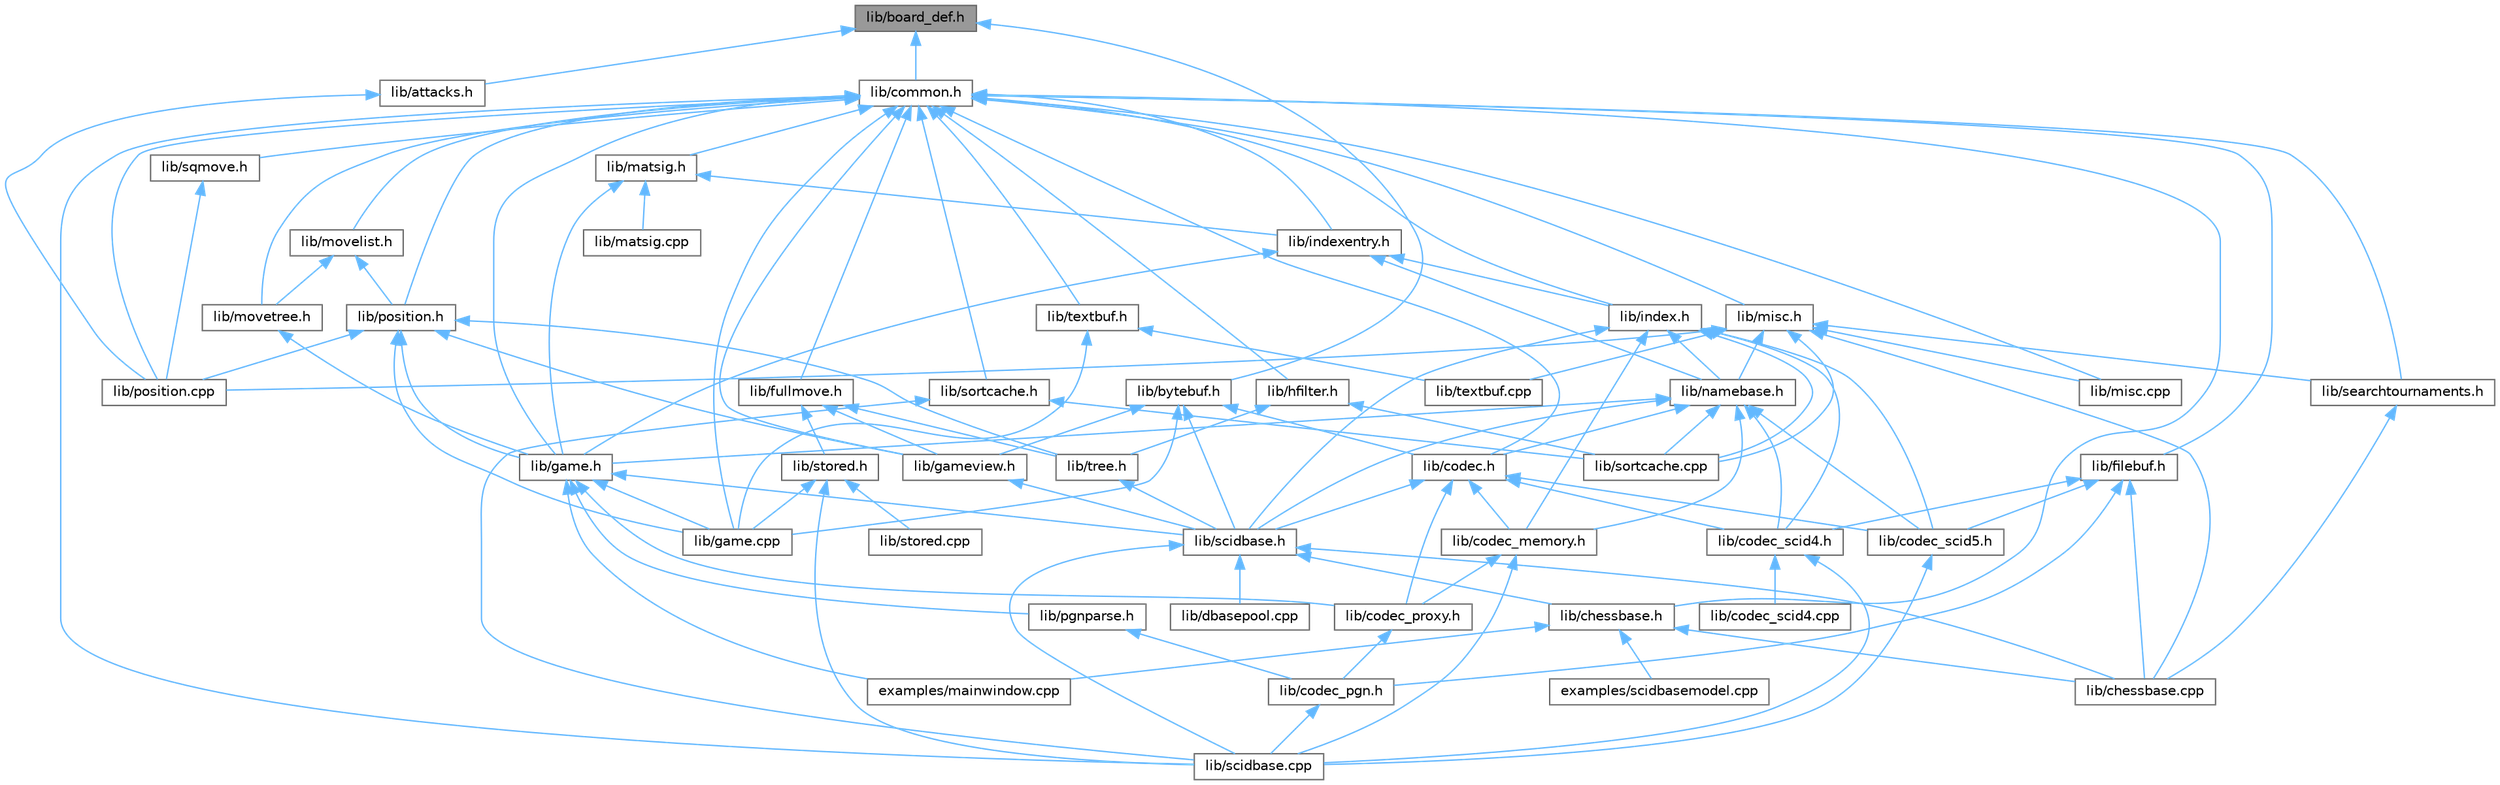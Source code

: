 digraph "lib/board_def.h"
{
 // LATEX_PDF_SIZE
  bgcolor="transparent";
  edge [fontname=Helvetica,fontsize=10,labelfontname=Helvetica,labelfontsize=10];
  node [fontname=Helvetica,fontsize=10,shape=box,height=0.2,width=0.4];
  Node1 [id="Node000001",label="lib/board_def.h",height=0.2,width=0.4,color="gray40", fillcolor="grey60", style="filled", fontcolor="black",tooltip=" "];
  Node1 -> Node2 [id="edge1_Node000001_Node000002",dir="back",color="steelblue1",style="solid",tooltip=" "];
  Node2 [id="Node000002",label="lib/attacks.h",height=0.2,width=0.4,color="grey40", fillcolor="white", style="filled",URL="$attacks_8h.html",tooltip=" "];
  Node2 -> Node3 [id="edge2_Node000002_Node000003",dir="back",color="steelblue1",style="solid",tooltip=" "];
  Node3 [id="Node000003",label="lib/position.cpp",height=0.2,width=0.4,color="grey40", fillcolor="white", style="filled",URL="$position_8cpp.html",tooltip=" "];
  Node1 -> Node4 [id="edge3_Node000001_Node000004",dir="back",color="steelblue1",style="solid",tooltip=" "];
  Node4 [id="Node000004",label="lib/bytebuf.h",height=0.2,width=0.4,color="grey40", fillcolor="white", style="filled",URL="$bytebuf_8h.html",tooltip=" "];
  Node4 -> Node5 [id="edge4_Node000004_Node000005",dir="back",color="steelblue1",style="solid",tooltip=" "];
  Node5 [id="Node000005",label="lib/codec.h",height=0.2,width=0.4,color="grey40", fillcolor="white", style="filled",URL="$codec_8h.html",tooltip=" "];
  Node5 -> Node6 [id="edge5_Node000005_Node000006",dir="back",color="steelblue1",style="solid",tooltip=" "];
  Node6 [id="Node000006",label="lib/codec_memory.h",height=0.2,width=0.4,color="grey40", fillcolor="white", style="filled",URL="$codec__memory_8h.html",tooltip=" "];
  Node6 -> Node7 [id="edge6_Node000006_Node000007",dir="back",color="steelblue1",style="solid",tooltip=" "];
  Node7 [id="Node000007",label="lib/codec_proxy.h",height=0.2,width=0.4,color="grey40", fillcolor="white", style="filled",URL="$codec__proxy_8h.html",tooltip=" "];
  Node7 -> Node8 [id="edge7_Node000007_Node000008",dir="back",color="steelblue1",style="solid",tooltip=" "];
  Node8 [id="Node000008",label="lib/codec_pgn.h",height=0.2,width=0.4,color="grey40", fillcolor="white", style="filled",URL="$codec__pgn_8h.html",tooltip=" "];
  Node8 -> Node9 [id="edge8_Node000008_Node000009",dir="back",color="steelblue1",style="solid",tooltip=" "];
  Node9 [id="Node000009",label="lib/scidbase.cpp",height=0.2,width=0.4,color="grey40", fillcolor="white", style="filled",URL="$scidbase_8cpp.html",tooltip=" "];
  Node6 -> Node9 [id="edge9_Node000006_Node000009",dir="back",color="steelblue1",style="solid",tooltip=" "];
  Node5 -> Node7 [id="edge10_Node000005_Node000007",dir="back",color="steelblue1",style="solid",tooltip=" "];
  Node5 -> Node10 [id="edge11_Node000005_Node000010",dir="back",color="steelblue1",style="solid",tooltip=" "];
  Node10 [id="Node000010",label="lib/codec_scid4.h",height=0.2,width=0.4,color="grey40", fillcolor="white", style="filled",URL="$codec__scid4_8h.html",tooltip=" "];
  Node10 -> Node11 [id="edge12_Node000010_Node000011",dir="back",color="steelblue1",style="solid",tooltip=" "];
  Node11 [id="Node000011",label="lib/codec_scid4.cpp",height=0.2,width=0.4,color="grey40", fillcolor="white", style="filled",URL="$codec__scid4_8cpp.html",tooltip=" "];
  Node10 -> Node9 [id="edge13_Node000010_Node000009",dir="back",color="steelblue1",style="solid",tooltip=" "];
  Node5 -> Node12 [id="edge14_Node000005_Node000012",dir="back",color="steelblue1",style="solid",tooltip=" "];
  Node12 [id="Node000012",label="lib/codec_scid5.h",height=0.2,width=0.4,color="grey40", fillcolor="white", style="filled",URL="$codec__scid5_8h.html",tooltip=" "];
  Node12 -> Node9 [id="edge15_Node000012_Node000009",dir="back",color="steelblue1",style="solid",tooltip=" "];
  Node5 -> Node13 [id="edge16_Node000005_Node000013",dir="back",color="steelblue1",style="solid",tooltip=" "];
  Node13 [id="Node000013",label="lib/scidbase.h",height=0.2,width=0.4,color="grey40", fillcolor="white", style="filled",URL="$scidbase_8h.html",tooltip=" "];
  Node13 -> Node14 [id="edge17_Node000013_Node000014",dir="back",color="steelblue1",style="solid",tooltip=" "];
  Node14 [id="Node000014",label="lib/chessbase.cpp",height=0.2,width=0.4,color="grey40", fillcolor="white", style="filled",URL="$chessbase_8cpp.html",tooltip=" "];
  Node13 -> Node15 [id="edge18_Node000013_Node000015",dir="back",color="steelblue1",style="solid",tooltip=" "];
  Node15 [id="Node000015",label="lib/chessbase.h",height=0.2,width=0.4,color="grey40", fillcolor="white", style="filled",URL="$chessbase_8h.html",tooltip=" "];
  Node15 -> Node16 [id="edge19_Node000015_Node000016",dir="back",color="steelblue1",style="solid",tooltip=" "];
  Node16 [id="Node000016",label="examples/mainwindow.cpp",height=0.2,width=0.4,color="grey40", fillcolor="white", style="filled",URL="$mainwindow_8cpp.html",tooltip=" "];
  Node15 -> Node17 [id="edge20_Node000015_Node000017",dir="back",color="steelblue1",style="solid",tooltip=" "];
  Node17 [id="Node000017",label="examples/scidbasemodel.cpp",height=0.2,width=0.4,color="grey40", fillcolor="white", style="filled",URL="$scidbasemodel_8cpp.html",tooltip=" "];
  Node15 -> Node14 [id="edge21_Node000015_Node000014",dir="back",color="steelblue1",style="solid",tooltip=" "];
  Node13 -> Node18 [id="edge22_Node000013_Node000018",dir="back",color="steelblue1",style="solid",tooltip=" "];
  Node18 [id="Node000018",label="lib/dbasepool.cpp",height=0.2,width=0.4,color="grey40", fillcolor="white", style="filled",URL="$dbasepool_8cpp.html",tooltip=" "];
  Node13 -> Node9 [id="edge23_Node000013_Node000009",dir="back",color="steelblue1",style="solid",tooltip=" "];
  Node4 -> Node19 [id="edge24_Node000004_Node000019",dir="back",color="steelblue1",style="solid",tooltip=" "];
  Node19 [id="Node000019",label="lib/game.cpp",height=0.2,width=0.4,color="grey40", fillcolor="white", style="filled",URL="$game_8cpp.html",tooltip=" "];
  Node4 -> Node20 [id="edge25_Node000004_Node000020",dir="back",color="steelblue1",style="solid",tooltip=" "];
  Node20 [id="Node000020",label="lib/gameview.h",height=0.2,width=0.4,color="grey40", fillcolor="white", style="filled",URL="$gameview_8h.html",tooltip=" "];
  Node20 -> Node13 [id="edge26_Node000020_Node000013",dir="back",color="steelblue1",style="solid",tooltip=" "];
  Node4 -> Node13 [id="edge27_Node000004_Node000013",dir="back",color="steelblue1",style="solid",tooltip=" "];
  Node1 -> Node21 [id="edge28_Node000001_Node000021",dir="back",color="steelblue1",style="solid",tooltip=" "];
  Node21 [id="Node000021",label="lib/common.h",height=0.2,width=0.4,color="grey40", fillcolor="white", style="filled",URL="$common_8h.html",tooltip=" "];
  Node21 -> Node15 [id="edge29_Node000021_Node000015",dir="back",color="steelblue1",style="solid",tooltip=" "];
  Node21 -> Node5 [id="edge30_Node000021_Node000005",dir="back",color="steelblue1",style="solid",tooltip=" "];
  Node21 -> Node22 [id="edge31_Node000021_Node000022",dir="back",color="steelblue1",style="solid",tooltip=" "];
  Node22 [id="Node000022",label="lib/filebuf.h",height=0.2,width=0.4,color="grey40", fillcolor="white", style="filled",URL="$filebuf_8h.html",tooltip=" "];
  Node22 -> Node14 [id="edge32_Node000022_Node000014",dir="back",color="steelblue1",style="solid",tooltip=" "];
  Node22 -> Node8 [id="edge33_Node000022_Node000008",dir="back",color="steelblue1",style="solid",tooltip=" "];
  Node22 -> Node10 [id="edge34_Node000022_Node000010",dir="back",color="steelblue1",style="solid",tooltip=" "];
  Node22 -> Node12 [id="edge35_Node000022_Node000012",dir="back",color="steelblue1",style="solid",tooltip=" "];
  Node21 -> Node23 [id="edge36_Node000021_Node000023",dir="back",color="steelblue1",style="solid",tooltip=" "];
  Node23 [id="Node000023",label="lib/fullmove.h",height=0.2,width=0.4,color="grey40", fillcolor="white", style="filled",URL="$fullmove_8h.html",tooltip=" "];
  Node23 -> Node20 [id="edge37_Node000023_Node000020",dir="back",color="steelblue1",style="solid",tooltip=" "];
  Node23 -> Node24 [id="edge38_Node000023_Node000024",dir="back",color="steelblue1",style="solid",tooltip=" "];
  Node24 [id="Node000024",label="lib/stored.h",height=0.2,width=0.4,color="grey40", fillcolor="white", style="filled",URL="$stored_8h.html",tooltip=" "];
  Node24 -> Node19 [id="edge39_Node000024_Node000019",dir="back",color="steelblue1",style="solid",tooltip=" "];
  Node24 -> Node9 [id="edge40_Node000024_Node000009",dir="back",color="steelblue1",style="solid",tooltip=" "];
  Node24 -> Node25 [id="edge41_Node000024_Node000025",dir="back",color="steelblue1",style="solid",tooltip=" "];
  Node25 [id="Node000025",label="lib/stored.cpp",height=0.2,width=0.4,color="grey40", fillcolor="white", style="filled",URL="$stored_8cpp.html",tooltip=" "];
  Node23 -> Node26 [id="edge42_Node000023_Node000026",dir="back",color="steelblue1",style="solid",tooltip=" "];
  Node26 [id="Node000026",label="lib/tree.h",height=0.2,width=0.4,color="grey40", fillcolor="white", style="filled",URL="$tree_8h.html",tooltip=" "];
  Node26 -> Node13 [id="edge43_Node000026_Node000013",dir="back",color="steelblue1",style="solid",tooltip=" "];
  Node21 -> Node19 [id="edge44_Node000021_Node000019",dir="back",color="steelblue1",style="solid",tooltip=" "];
  Node21 -> Node27 [id="edge45_Node000021_Node000027",dir="back",color="steelblue1",style="solid",tooltip=" "];
  Node27 [id="Node000027",label="lib/game.h",height=0.2,width=0.4,color="grey40", fillcolor="white", style="filled",URL="$game_8h.html",tooltip=" "];
  Node27 -> Node16 [id="edge46_Node000027_Node000016",dir="back",color="steelblue1",style="solid",tooltip=" "];
  Node27 -> Node7 [id="edge47_Node000027_Node000007",dir="back",color="steelblue1",style="solid",tooltip=" "];
  Node27 -> Node19 [id="edge48_Node000027_Node000019",dir="back",color="steelblue1",style="solid",tooltip=" "];
  Node27 -> Node28 [id="edge49_Node000027_Node000028",dir="back",color="steelblue1",style="solid",tooltip=" "];
  Node28 [id="Node000028",label="lib/pgnparse.h",height=0.2,width=0.4,color="grey40", fillcolor="white", style="filled",URL="$pgnparse_8h.html",tooltip=" "];
  Node28 -> Node8 [id="edge50_Node000028_Node000008",dir="back",color="steelblue1",style="solid",tooltip=" "];
  Node27 -> Node13 [id="edge51_Node000027_Node000013",dir="back",color="steelblue1",style="solid",tooltip=" "];
  Node21 -> Node20 [id="edge52_Node000021_Node000020",dir="back",color="steelblue1",style="solid",tooltip=" "];
  Node21 -> Node29 [id="edge53_Node000021_Node000029",dir="back",color="steelblue1",style="solid",tooltip=" "];
  Node29 [id="Node000029",label="lib/hfilter.h",height=0.2,width=0.4,color="grey40", fillcolor="white", style="filled",URL="$hfilter_8h.html",tooltip=" "];
  Node29 -> Node30 [id="edge54_Node000029_Node000030",dir="back",color="steelblue1",style="solid",tooltip=" "];
  Node30 [id="Node000030",label="lib/sortcache.cpp",height=0.2,width=0.4,color="grey40", fillcolor="white", style="filled",URL="$sortcache_8cpp.html",tooltip=" "];
  Node29 -> Node26 [id="edge55_Node000029_Node000026",dir="back",color="steelblue1",style="solid",tooltip=" "];
  Node21 -> Node31 [id="edge56_Node000021_Node000031",dir="back",color="steelblue1",style="solid",tooltip=" "];
  Node31 [id="Node000031",label="lib/index.h",height=0.2,width=0.4,color="grey40", fillcolor="white", style="filled",URL="$index_8h.html",tooltip=" "];
  Node31 -> Node6 [id="edge57_Node000031_Node000006",dir="back",color="steelblue1",style="solid",tooltip=" "];
  Node31 -> Node10 [id="edge58_Node000031_Node000010",dir="back",color="steelblue1",style="solid",tooltip=" "];
  Node31 -> Node12 [id="edge59_Node000031_Node000012",dir="back",color="steelblue1",style="solid",tooltip=" "];
  Node31 -> Node32 [id="edge60_Node000031_Node000032",dir="back",color="steelblue1",style="solid",tooltip=" "];
  Node32 [id="Node000032",label="lib/namebase.h",height=0.2,width=0.4,color="grey40", fillcolor="white", style="filled",URL="$namebase_8h.html",tooltip=" "];
  Node32 -> Node5 [id="edge61_Node000032_Node000005",dir="back",color="steelblue1",style="solid",tooltip=" "];
  Node32 -> Node6 [id="edge62_Node000032_Node000006",dir="back",color="steelblue1",style="solid",tooltip=" "];
  Node32 -> Node10 [id="edge63_Node000032_Node000010",dir="back",color="steelblue1",style="solid",tooltip=" "];
  Node32 -> Node12 [id="edge64_Node000032_Node000012",dir="back",color="steelblue1",style="solid",tooltip=" "];
  Node32 -> Node27 [id="edge65_Node000032_Node000027",dir="back",color="steelblue1",style="solid",tooltip=" "];
  Node32 -> Node13 [id="edge66_Node000032_Node000013",dir="back",color="steelblue1",style="solid",tooltip=" "];
  Node32 -> Node30 [id="edge67_Node000032_Node000030",dir="back",color="steelblue1",style="solid",tooltip=" "];
  Node31 -> Node13 [id="edge68_Node000031_Node000013",dir="back",color="steelblue1",style="solid",tooltip=" "];
  Node31 -> Node30 [id="edge69_Node000031_Node000030",dir="back",color="steelblue1",style="solid",tooltip=" "];
  Node21 -> Node33 [id="edge70_Node000021_Node000033",dir="back",color="steelblue1",style="solid",tooltip=" "];
  Node33 [id="Node000033",label="lib/indexentry.h",height=0.2,width=0.4,color="grey40", fillcolor="white", style="filled",URL="$indexentry_8h.html",tooltip=" "];
  Node33 -> Node27 [id="edge71_Node000033_Node000027",dir="back",color="steelblue1",style="solid",tooltip=" "];
  Node33 -> Node31 [id="edge72_Node000033_Node000031",dir="back",color="steelblue1",style="solid",tooltip=" "];
  Node33 -> Node32 [id="edge73_Node000033_Node000032",dir="back",color="steelblue1",style="solid",tooltip=" "];
  Node21 -> Node34 [id="edge74_Node000021_Node000034",dir="back",color="steelblue1",style="solid",tooltip=" "];
  Node34 [id="Node000034",label="lib/matsig.h",height=0.2,width=0.4,color="grey40", fillcolor="white", style="filled",URL="$matsig_8h.html",tooltip=" "];
  Node34 -> Node27 [id="edge75_Node000034_Node000027",dir="back",color="steelblue1",style="solid",tooltip=" "];
  Node34 -> Node33 [id="edge76_Node000034_Node000033",dir="back",color="steelblue1",style="solid",tooltip=" "];
  Node34 -> Node35 [id="edge77_Node000034_Node000035",dir="back",color="steelblue1",style="solid",tooltip=" "];
  Node35 [id="Node000035",label="lib/matsig.cpp",height=0.2,width=0.4,color="grey40", fillcolor="white", style="filled",URL="$matsig_8cpp.html",tooltip=" "];
  Node21 -> Node36 [id="edge78_Node000021_Node000036",dir="back",color="steelblue1",style="solid",tooltip=" "];
  Node36 [id="Node000036",label="lib/misc.cpp",height=0.2,width=0.4,color="grey40", fillcolor="white", style="filled",URL="$misc_8cpp.html",tooltip=" "];
  Node21 -> Node37 [id="edge79_Node000021_Node000037",dir="back",color="steelblue1",style="solid",tooltip=" "];
  Node37 [id="Node000037",label="lib/misc.h",height=0.2,width=0.4,color="grey40", fillcolor="white", style="filled",URL="$misc_8h.html",tooltip=" "];
  Node37 -> Node14 [id="edge80_Node000037_Node000014",dir="back",color="steelblue1",style="solid",tooltip=" "];
  Node37 -> Node36 [id="edge81_Node000037_Node000036",dir="back",color="steelblue1",style="solid",tooltip=" "];
  Node37 -> Node32 [id="edge82_Node000037_Node000032",dir="back",color="steelblue1",style="solid",tooltip=" "];
  Node37 -> Node3 [id="edge83_Node000037_Node000003",dir="back",color="steelblue1",style="solid",tooltip=" "];
  Node37 -> Node38 [id="edge84_Node000037_Node000038",dir="back",color="steelblue1",style="solid",tooltip=" "];
  Node38 [id="Node000038",label="lib/searchtournaments.h",height=0.2,width=0.4,color="grey40", fillcolor="white", style="filled",URL="$searchtournaments_8h.html",tooltip=" "];
  Node38 -> Node14 [id="edge85_Node000038_Node000014",dir="back",color="steelblue1",style="solid",tooltip=" "];
  Node37 -> Node30 [id="edge86_Node000037_Node000030",dir="back",color="steelblue1",style="solid",tooltip=" "];
  Node37 -> Node39 [id="edge87_Node000037_Node000039",dir="back",color="steelblue1",style="solid",tooltip=" "];
  Node39 [id="Node000039",label="lib/textbuf.cpp",height=0.2,width=0.4,color="grey40", fillcolor="white", style="filled",URL="$textbuf_8cpp.html",tooltip=" "];
  Node21 -> Node40 [id="edge88_Node000021_Node000040",dir="back",color="steelblue1",style="solid",tooltip=" "];
  Node40 [id="Node000040",label="lib/movelist.h",height=0.2,width=0.4,color="grey40", fillcolor="white", style="filled",URL="$movelist_8h.html",tooltip=" "];
  Node40 -> Node41 [id="edge89_Node000040_Node000041",dir="back",color="steelblue1",style="solid",tooltip=" "];
  Node41 [id="Node000041",label="lib/movetree.h",height=0.2,width=0.4,color="grey40", fillcolor="white", style="filled",URL="$movetree_8h.html",tooltip=" "];
  Node41 -> Node27 [id="edge90_Node000041_Node000027",dir="back",color="steelblue1",style="solid",tooltip=" "];
  Node40 -> Node42 [id="edge91_Node000040_Node000042",dir="back",color="steelblue1",style="solid",tooltip=" "];
  Node42 [id="Node000042",label="lib/position.h",height=0.2,width=0.4,color="grey40", fillcolor="white", style="filled",URL="$position_8h.html",tooltip=" "];
  Node42 -> Node19 [id="edge92_Node000042_Node000019",dir="back",color="steelblue1",style="solid",tooltip=" "];
  Node42 -> Node27 [id="edge93_Node000042_Node000027",dir="back",color="steelblue1",style="solid",tooltip=" "];
  Node42 -> Node20 [id="edge94_Node000042_Node000020",dir="back",color="steelblue1",style="solid",tooltip=" "];
  Node42 -> Node3 [id="edge95_Node000042_Node000003",dir="back",color="steelblue1",style="solid",tooltip=" "];
  Node42 -> Node26 [id="edge96_Node000042_Node000026",dir="back",color="steelblue1",style="solid",tooltip=" "];
  Node21 -> Node41 [id="edge97_Node000021_Node000041",dir="back",color="steelblue1",style="solid",tooltip=" "];
  Node21 -> Node3 [id="edge98_Node000021_Node000003",dir="back",color="steelblue1",style="solid",tooltip=" "];
  Node21 -> Node42 [id="edge99_Node000021_Node000042",dir="back",color="steelblue1",style="solid",tooltip=" "];
  Node21 -> Node9 [id="edge100_Node000021_Node000009",dir="back",color="steelblue1",style="solid",tooltip=" "];
  Node21 -> Node38 [id="edge101_Node000021_Node000038",dir="back",color="steelblue1",style="solid",tooltip=" "];
  Node21 -> Node43 [id="edge102_Node000021_Node000043",dir="back",color="steelblue1",style="solid",tooltip=" "];
  Node43 [id="Node000043",label="lib/sortcache.h",height=0.2,width=0.4,color="grey40", fillcolor="white", style="filled",URL="$sortcache_8h.html",tooltip=" "];
  Node43 -> Node9 [id="edge103_Node000043_Node000009",dir="back",color="steelblue1",style="solid",tooltip=" "];
  Node43 -> Node30 [id="edge104_Node000043_Node000030",dir="back",color="steelblue1",style="solid",tooltip=" "];
  Node21 -> Node44 [id="edge105_Node000021_Node000044",dir="back",color="steelblue1",style="solid",tooltip=" "];
  Node44 [id="Node000044",label="lib/sqmove.h",height=0.2,width=0.4,color="grey40", fillcolor="white", style="filled",URL="$sqmove_8h.html",tooltip=" "];
  Node44 -> Node3 [id="edge106_Node000044_Node000003",dir="back",color="steelblue1",style="solid",tooltip=" "];
  Node21 -> Node45 [id="edge107_Node000021_Node000045",dir="back",color="steelblue1",style="solid",tooltip=" "];
  Node45 [id="Node000045",label="lib/textbuf.h",height=0.2,width=0.4,color="grey40", fillcolor="white", style="filled",URL="$textbuf_8h.html",tooltip=" "];
  Node45 -> Node19 [id="edge108_Node000045_Node000019",dir="back",color="steelblue1",style="solid",tooltip=" "];
  Node45 -> Node39 [id="edge109_Node000045_Node000039",dir="back",color="steelblue1",style="solid",tooltip=" "];
}
